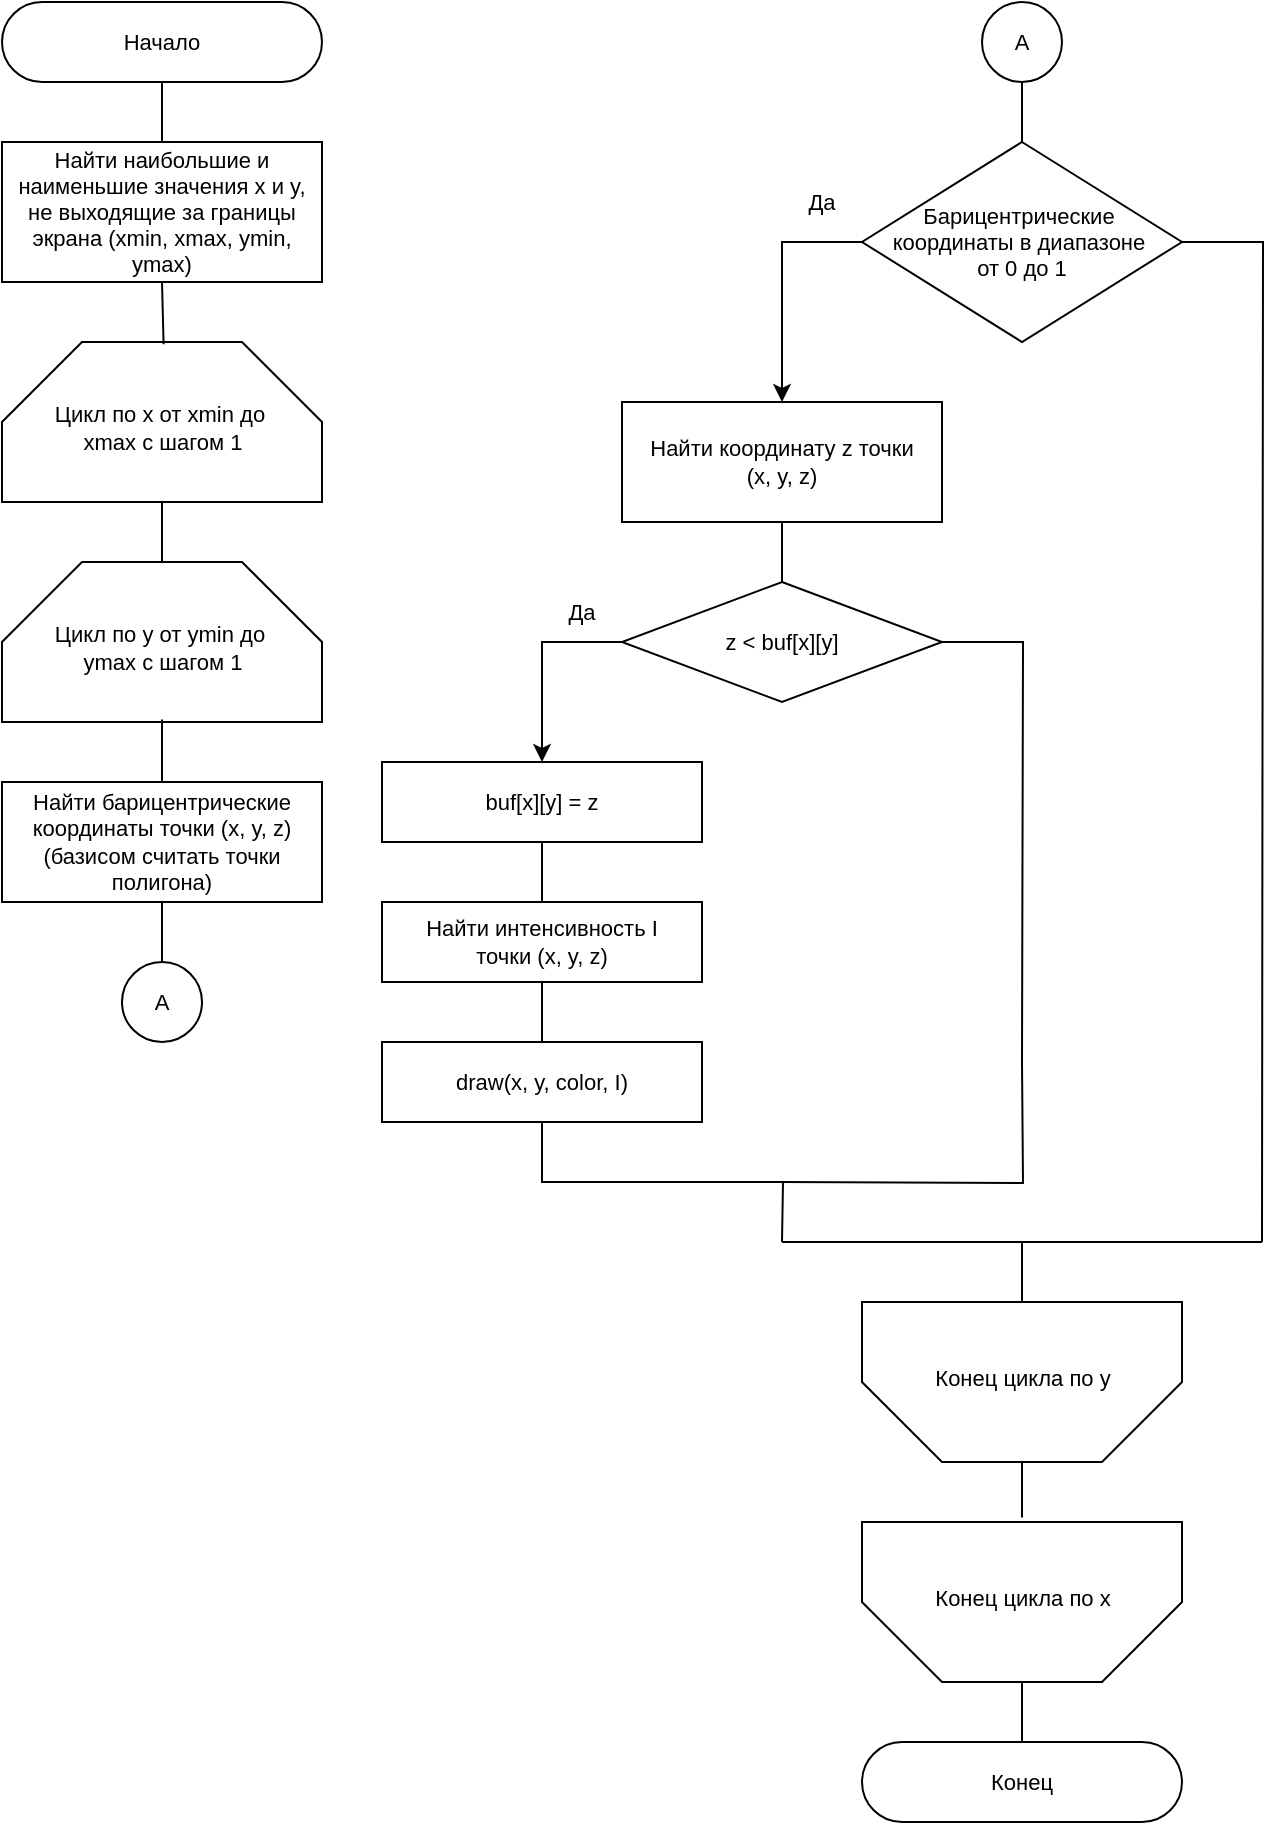 <mxfile version="24.7.17">
  <diagram name="Page-1" id="9HjjmMsiKM4-cmNMrhcg">
    <mxGraphModel dx="1195" dy="698" grid="1" gridSize="10" guides="1" tooltips="1" connect="1" arrows="1" fold="1" page="1" pageScale="1" pageWidth="827" pageHeight="1169" math="0" shadow="0">
      <root>
        <mxCell id="0" />
        <mxCell id="1" parent="0" />
        <mxCell id="T0bCQ4MfTpCTtOg3O5xz-9" style="edgeStyle=orthogonalEdgeStyle;rounded=0;orthogonalLoop=1;jettySize=auto;html=1;exitX=0.5;exitY=1;exitDx=0;exitDy=0;entryX=0.5;entryY=0;entryDx=0;entryDy=0;endArrow=none;endFill=0;" edge="1" parent="1" source="T0bCQ4MfTpCTtOg3O5xz-1" target="T0bCQ4MfTpCTtOg3O5xz-2">
          <mxGeometry relative="1" as="geometry" />
        </mxCell>
        <mxCell id="T0bCQ4MfTpCTtOg3O5xz-1" value="Начало" style="rounded=1;whiteSpace=wrap;html=1;arcSize=50;fontSize=11;" vertex="1" parent="1">
          <mxGeometry x="40" y="60" width="160" height="40" as="geometry" />
        </mxCell>
        <mxCell id="T0bCQ4MfTpCTtOg3O5xz-2" value="Найти наибольшие и наименьшие значения x и y, не выходящие за границы экрана (xmin, xmax, ymin, ymax)" style="rounded=0;whiteSpace=wrap;html=1;fontSize=11;" vertex="1" parent="1">
          <mxGeometry x="40" y="130" width="160" height="70" as="geometry" />
        </mxCell>
        <mxCell id="T0bCQ4MfTpCTtOg3O5xz-7" value="Цикл по x от xmin до&amp;nbsp;&lt;div style=&quot;font-size: 11px;&quot;&gt;xmax&amp;nbsp;&lt;span style=&quot;background-color: initial; font-size: 11px;&quot;&gt;с шагом 1&lt;/span&gt;&lt;/div&gt;" style="verticalLabelPosition=middle;verticalAlign=middle;html=1;shape=mxgraph.basic.polygon;polyCoords=[[0.25,0],[0.75,0],[1,0.25],[1,0.5],[0.69,0.5],[0.25,0.5],[0,0.5],[0,0.25]];polyline=0;labelBackgroundColor=none;labelPosition=center;align=center;spacingTop=-75;spacing=2;fontSize=11;" vertex="1" parent="1">
          <mxGeometry x="40" y="230" width="160" height="160" as="geometry" />
        </mxCell>
        <mxCell id="T0bCQ4MfTpCTtOg3O5xz-8" value="Цикл по y от ymin до&amp;nbsp;&lt;div style=&quot;font-size: 11px;&quot;&gt;ymax&amp;nbsp;&lt;span style=&quot;background-color: initial; font-size: 11px;&quot;&gt;с шагом 1&lt;/span&gt;&lt;/div&gt;" style="verticalLabelPosition=middle;verticalAlign=middle;html=1;shape=mxgraph.basic.polygon;polyCoords=[[0.25,0],[0.75,0],[1,0.25],[1,0.5],[0.69,0.5],[0.25,0.5],[0,0.5],[0,0.25]];polyline=0;labelBackgroundColor=none;labelPosition=center;align=center;spacingTop=-75;spacing=2;fontSize=11;" vertex="1" parent="1">
          <mxGeometry x="40" y="340" width="160" height="160" as="geometry" />
        </mxCell>
        <mxCell id="T0bCQ4MfTpCTtOg3O5xz-10" style="edgeStyle=orthogonalEdgeStyle;shape=connector;rounded=0;orthogonalLoop=1;jettySize=auto;html=1;exitX=0.5;exitY=1;exitDx=0;exitDy=0;entryX=0.505;entryY=0.007;entryDx=0;entryDy=0;entryPerimeter=0;strokeColor=default;align=center;verticalAlign=middle;fontFamily=Helvetica;fontSize=11;fontColor=default;labelBackgroundColor=default;endArrow=none;endFill=0;" edge="1" parent="1" target="T0bCQ4MfTpCTtOg3O5xz-7">
          <mxGeometry relative="1" as="geometry">
            <mxPoint x="120" y="200" as="sourcePoint" />
          </mxGeometry>
        </mxCell>
        <mxCell id="T0bCQ4MfTpCTtOg3O5xz-11" style="edgeStyle=orthogonalEdgeStyle;shape=connector;rounded=0;orthogonalLoop=1;jettySize=auto;html=1;entryX=0.5;entryY=0;entryDx=0;entryDy=0;entryPerimeter=0;strokeColor=default;align=center;verticalAlign=middle;fontFamily=Helvetica;fontSize=11;fontColor=default;labelBackgroundColor=default;endArrow=none;endFill=0;" edge="1" parent="1" target="T0bCQ4MfTpCTtOg3O5xz-8">
          <mxGeometry relative="1" as="geometry">
            <mxPoint x="120" y="310" as="sourcePoint" />
            <mxPoint x="131" y="241" as="targetPoint" />
          </mxGeometry>
        </mxCell>
        <mxCell id="T0bCQ4MfTpCTtOg3O5xz-13" value="Найти барицентрические координаты точки (x, y, z) (базисом считать точки полигона)" style="rounded=0;whiteSpace=wrap;html=1;fontSize=11;" vertex="1" parent="1">
          <mxGeometry x="40" y="450" width="160" height="60" as="geometry" />
        </mxCell>
        <mxCell id="T0bCQ4MfTpCTtOg3O5xz-14" style="edgeStyle=orthogonalEdgeStyle;shape=connector;rounded=0;orthogonalLoop=1;jettySize=auto;html=1;exitX=0.5;exitY=0;exitDx=0;exitDy=0;entryX=0.5;entryY=0.492;entryDx=0;entryDy=0;entryPerimeter=0;strokeColor=default;align=center;verticalAlign=middle;fontFamily=Helvetica;fontSize=11;fontColor=default;labelBackgroundColor=default;endArrow=none;endFill=0;" edge="1" parent="1" source="T0bCQ4MfTpCTtOg3O5xz-13" target="T0bCQ4MfTpCTtOg3O5xz-8">
          <mxGeometry relative="1" as="geometry" />
        </mxCell>
        <mxCell id="T0bCQ4MfTpCTtOg3O5xz-18" style="edgeStyle=orthogonalEdgeStyle;shape=connector;rounded=0;orthogonalLoop=1;jettySize=auto;html=1;exitX=0;exitY=0.5;exitDx=0;exitDy=0;entryX=0.5;entryY=0;entryDx=0;entryDy=0;strokeColor=default;align=center;verticalAlign=middle;fontFamily=Helvetica;fontSize=11;fontColor=default;labelBackgroundColor=default;endArrow=classic;endFill=1;" edge="1" parent="1" source="T0bCQ4MfTpCTtOg3O5xz-15" target="T0bCQ4MfTpCTtOg3O5xz-17">
          <mxGeometry relative="1" as="geometry" />
        </mxCell>
        <mxCell id="T0bCQ4MfTpCTtOg3O5xz-28" style="edgeStyle=orthogonalEdgeStyle;shape=connector;rounded=0;orthogonalLoop=1;jettySize=auto;html=1;exitX=1;exitY=0.5;exitDx=0;exitDy=0;strokeColor=default;align=center;verticalAlign=middle;fontFamily=Helvetica;fontSize=11;fontColor=default;labelBackgroundColor=default;endArrow=none;endFill=0;" edge="1" parent="1" source="T0bCQ4MfTpCTtOg3O5xz-15">
          <mxGeometry relative="1" as="geometry">
            <mxPoint x="670" y="680" as="targetPoint" />
          </mxGeometry>
        </mxCell>
        <mxCell id="T0bCQ4MfTpCTtOg3O5xz-35" style="edgeStyle=orthogonalEdgeStyle;shape=connector;rounded=0;orthogonalLoop=1;jettySize=auto;html=1;exitX=0.5;exitY=0;exitDx=0;exitDy=0;entryX=0.5;entryY=1;entryDx=0;entryDy=0;strokeColor=default;align=center;verticalAlign=middle;fontFamily=Helvetica;fontSize=11;fontColor=default;labelBackgroundColor=default;endArrow=none;endFill=0;" edge="1" parent="1" source="T0bCQ4MfTpCTtOg3O5xz-15" target="T0bCQ4MfTpCTtOg3O5xz-34">
          <mxGeometry relative="1" as="geometry" />
        </mxCell>
        <mxCell id="T0bCQ4MfTpCTtOg3O5xz-15" value="Барицентрические&amp;nbsp;&lt;div&gt;координаты в диапазоне&amp;nbsp;&lt;/div&gt;&lt;div&gt;от 0 до 1&lt;/div&gt;" style="rhombus;whiteSpace=wrap;html=1;fontFamily=Helvetica;fontSize=11;fontColor=default;labelBackgroundColor=none;" vertex="1" parent="1">
          <mxGeometry x="470" y="130" width="160" height="100" as="geometry" />
        </mxCell>
        <mxCell id="T0bCQ4MfTpCTtOg3O5xz-21" style="edgeStyle=orthogonalEdgeStyle;shape=connector;rounded=0;orthogonalLoop=1;jettySize=auto;html=1;exitX=0.5;exitY=1;exitDx=0;exitDy=0;entryX=0.5;entryY=0;entryDx=0;entryDy=0;strokeColor=default;align=center;verticalAlign=middle;fontFamily=Helvetica;fontSize=11;fontColor=default;labelBackgroundColor=default;endArrow=none;endFill=0;" edge="1" parent="1" source="T0bCQ4MfTpCTtOg3O5xz-17" target="T0bCQ4MfTpCTtOg3O5xz-20">
          <mxGeometry relative="1" as="geometry" />
        </mxCell>
        <mxCell id="T0bCQ4MfTpCTtOg3O5xz-17" value="Найти координату z точки&lt;div style=&quot;font-size: 11px;&quot;&gt;(x, y, z)&lt;/div&gt;" style="rounded=0;whiteSpace=wrap;html=1;fontSize=11;" vertex="1" parent="1">
          <mxGeometry x="350" y="260" width="160" height="60" as="geometry" />
        </mxCell>
        <mxCell id="T0bCQ4MfTpCTtOg3O5xz-19" value="Да" style="text;html=1;align=center;verticalAlign=middle;whiteSpace=wrap;rounded=0;fontFamily=Helvetica;fontSize=11;fontColor=default;labelBackgroundColor=default;" vertex="1" parent="1">
          <mxGeometry x="420" y="145" width="60" height="30" as="geometry" />
        </mxCell>
        <mxCell id="T0bCQ4MfTpCTtOg3O5xz-24" style="edgeStyle=orthogonalEdgeStyle;shape=connector;rounded=0;orthogonalLoop=1;jettySize=auto;html=1;exitX=0;exitY=0.5;exitDx=0;exitDy=0;entryX=0.5;entryY=0;entryDx=0;entryDy=0;strokeColor=default;align=center;verticalAlign=middle;fontFamily=Helvetica;fontSize=11;fontColor=default;labelBackgroundColor=default;endArrow=classic;endFill=1;" edge="1" parent="1" source="T0bCQ4MfTpCTtOg3O5xz-20" target="T0bCQ4MfTpCTtOg3O5xz-22">
          <mxGeometry relative="1" as="geometry" />
        </mxCell>
        <mxCell id="T0bCQ4MfTpCTtOg3O5xz-26" style="edgeStyle=orthogonalEdgeStyle;shape=connector;rounded=0;orthogonalLoop=1;jettySize=auto;html=1;exitX=1;exitY=0.5;exitDx=0;exitDy=0;strokeColor=default;align=center;verticalAlign=middle;fontFamily=Helvetica;fontSize=11;fontColor=default;labelBackgroundColor=default;endArrow=none;endFill=0;" edge="1" parent="1" source="T0bCQ4MfTpCTtOg3O5xz-20">
          <mxGeometry relative="1" as="geometry">
            <mxPoint x="550" y="590" as="targetPoint" />
          </mxGeometry>
        </mxCell>
        <mxCell id="T0bCQ4MfTpCTtOg3O5xz-20" value="z &amp;lt; buf[x][y]" style="rhombus;whiteSpace=wrap;html=1;fontFamily=Helvetica;fontSize=11;fontColor=default;labelBackgroundColor=none;" vertex="1" parent="1">
          <mxGeometry x="350" y="350" width="160" height="60" as="geometry" />
        </mxCell>
        <mxCell id="T0bCQ4MfTpCTtOg3O5xz-39" style="edgeStyle=orthogonalEdgeStyle;shape=connector;rounded=0;orthogonalLoop=1;jettySize=auto;html=1;exitX=0.5;exitY=1;exitDx=0;exitDy=0;entryX=0.5;entryY=0;entryDx=0;entryDy=0;strokeColor=default;align=center;verticalAlign=middle;fontFamily=Helvetica;fontSize=11;fontColor=default;labelBackgroundColor=default;endArrow=none;endFill=0;" edge="1" parent="1" source="T0bCQ4MfTpCTtOg3O5xz-22" target="T0bCQ4MfTpCTtOg3O5xz-38">
          <mxGeometry relative="1" as="geometry" />
        </mxCell>
        <mxCell id="T0bCQ4MfTpCTtOg3O5xz-22" value="buf[x][y] = z" style="rounded=0;whiteSpace=wrap;html=1;fontSize=11;" vertex="1" parent="1">
          <mxGeometry x="230" y="440" width="160" height="40" as="geometry" />
        </mxCell>
        <mxCell id="T0bCQ4MfTpCTtOg3O5xz-27" style="edgeStyle=orthogonalEdgeStyle;shape=connector;rounded=0;orthogonalLoop=1;jettySize=auto;html=1;exitX=0.5;exitY=1;exitDx=0;exitDy=0;strokeColor=default;align=center;verticalAlign=middle;fontFamily=Helvetica;fontSize=11;fontColor=default;labelBackgroundColor=default;endArrow=none;endFill=0;" edge="1" parent="1" source="T0bCQ4MfTpCTtOg3O5xz-23">
          <mxGeometry relative="1" as="geometry">
            <mxPoint x="430" y="680" as="targetPoint" />
          </mxGeometry>
        </mxCell>
        <mxCell id="T0bCQ4MfTpCTtOg3O5xz-23" value="draw(x, y, color, I)" style="rounded=0;whiteSpace=wrap;html=1;fontSize=11;" vertex="1" parent="1">
          <mxGeometry x="230" y="580" width="160" height="40" as="geometry" />
        </mxCell>
        <mxCell id="T0bCQ4MfTpCTtOg3O5xz-29" value="" style="endArrow=none;html=1;rounded=0;strokeColor=default;align=center;verticalAlign=middle;fontFamily=Helvetica;fontSize=11;fontColor=default;labelBackgroundColor=default;edgeStyle=orthogonalEdgeStyle;" edge="1" parent="1">
          <mxGeometry width="50" height="50" relative="1" as="geometry">
            <mxPoint x="430" y="650" as="sourcePoint" />
            <mxPoint x="550" y="590" as="targetPoint" />
          </mxGeometry>
        </mxCell>
        <mxCell id="T0bCQ4MfTpCTtOg3O5xz-30" value="" style="endArrow=none;html=1;rounded=0;strokeColor=default;align=center;verticalAlign=middle;fontFamily=Helvetica;fontSize=11;fontColor=default;labelBackgroundColor=default;edgeStyle=orthogonalEdgeStyle;" edge="1" parent="1">
          <mxGeometry width="50" height="50" relative="1" as="geometry">
            <mxPoint x="430" y="680" as="sourcePoint" />
            <mxPoint x="670" y="680" as="targetPoint" />
          </mxGeometry>
        </mxCell>
        <mxCell id="T0bCQ4MfTpCTtOg3O5xz-31" value="Конец" style="rounded=1;whiteSpace=wrap;html=1;arcSize=50;fontSize=11;" vertex="1" parent="1">
          <mxGeometry x="470" y="930" width="160" height="40" as="geometry" />
        </mxCell>
        <mxCell id="T0bCQ4MfTpCTtOg3O5xz-36" style="edgeStyle=orthogonalEdgeStyle;shape=connector;rounded=0;orthogonalLoop=1;jettySize=auto;html=1;exitX=0.5;exitY=0;exitDx=0;exitDy=0;entryX=0.5;entryY=1;entryDx=0;entryDy=0;strokeColor=default;align=center;verticalAlign=middle;fontFamily=Helvetica;fontSize=11;fontColor=default;labelBackgroundColor=default;endArrow=none;endFill=0;" edge="1" parent="1" source="T0bCQ4MfTpCTtOg3O5xz-33" target="T0bCQ4MfTpCTtOg3O5xz-13">
          <mxGeometry relative="1" as="geometry" />
        </mxCell>
        <mxCell id="T0bCQ4MfTpCTtOg3O5xz-33" value="А" style="ellipse;whiteSpace=wrap;html=1;aspect=fixed;fontFamily=Helvetica;fontSize=11;fontColor=default;labelBackgroundColor=default;" vertex="1" parent="1">
          <mxGeometry x="100" y="540" width="40" height="40" as="geometry" />
        </mxCell>
        <mxCell id="T0bCQ4MfTpCTtOg3O5xz-34" value="А" style="ellipse;whiteSpace=wrap;html=1;aspect=fixed;fontFamily=Helvetica;fontSize=11;fontColor=default;labelBackgroundColor=default;" vertex="1" parent="1">
          <mxGeometry x="530" y="60" width="40" height="40" as="geometry" />
        </mxCell>
        <mxCell id="T0bCQ4MfTpCTtOg3O5xz-37" value="Да" style="text;html=1;align=center;verticalAlign=middle;whiteSpace=wrap;rounded=0;fontFamily=Helvetica;fontSize=11;fontColor=default;labelBackgroundColor=default;" vertex="1" parent="1">
          <mxGeometry x="300" y="350" width="60" height="30" as="geometry" />
        </mxCell>
        <mxCell id="T0bCQ4MfTpCTtOg3O5xz-40" style="edgeStyle=orthogonalEdgeStyle;shape=connector;rounded=0;orthogonalLoop=1;jettySize=auto;html=1;exitX=0.5;exitY=1;exitDx=0;exitDy=0;entryX=0.5;entryY=0;entryDx=0;entryDy=0;strokeColor=default;align=center;verticalAlign=middle;fontFamily=Helvetica;fontSize=11;fontColor=default;labelBackgroundColor=default;endArrow=none;endFill=0;" edge="1" parent="1" source="T0bCQ4MfTpCTtOg3O5xz-38" target="T0bCQ4MfTpCTtOg3O5xz-23">
          <mxGeometry relative="1" as="geometry" />
        </mxCell>
        <mxCell id="T0bCQ4MfTpCTtOg3O5xz-38" value="Найти интенсивность I точки&amp;nbsp;&lt;span style=&quot;background-color: initial; font-size: 11px;&quot;&gt;(x, y, z)&lt;/span&gt;" style="rounded=0;whiteSpace=wrap;html=1;fontSize=11;" vertex="1" parent="1">
          <mxGeometry x="230" y="510" width="160" height="40" as="geometry" />
        </mxCell>
        <mxCell id="T0bCQ4MfTpCTtOg3O5xz-42" value="Конец цикла по y" style="verticalLabelPosition=middle;verticalAlign=middle;html=1;shape=mxgraph.basic.polygon;polyCoords=[[0.25,0.5],[0.75,0.5],[1,0.5],[1,0.75],[0.75,1],[0.25,1],[0,0.75],[0,0.5]];polyline=0;fontFamily=Helvetica;fontSize=11;fontColor=default;labelBackgroundColor=default;labelPosition=center;align=center;spacingTop=75;" vertex="1" parent="1">
          <mxGeometry x="470" y="630" width="160" height="160" as="geometry" />
        </mxCell>
        <mxCell id="T0bCQ4MfTpCTtOg3O5xz-43" value="Конец цикла по x" style="verticalLabelPosition=middle;verticalAlign=middle;html=1;shape=mxgraph.basic.polygon;polyCoords=[[0.25,0.5],[0.75,0.5],[1,0.5],[1,0.75],[0.75,1],[0.25,1],[0,0.75],[0,0.5]];polyline=0;fontFamily=Helvetica;fontSize=11;fontColor=default;labelBackgroundColor=default;labelPosition=center;align=center;spacingTop=75;" vertex="1" parent="1">
          <mxGeometry x="470" y="740" width="160" height="160" as="geometry" />
        </mxCell>
        <mxCell id="T0bCQ4MfTpCTtOg3O5xz-44" style="edgeStyle=orthogonalEdgeStyle;shape=connector;rounded=0;orthogonalLoop=1;jettySize=auto;html=1;exitX=0.5;exitY=0;exitDx=0;exitDy=0;entryX=0.5;entryY=1.002;entryDx=0;entryDy=0;entryPerimeter=0;strokeColor=default;align=center;verticalAlign=middle;fontFamily=Helvetica;fontSize=11;fontColor=default;labelBackgroundColor=default;endArrow=none;endFill=0;" edge="1" parent="1" source="T0bCQ4MfTpCTtOg3O5xz-31" target="T0bCQ4MfTpCTtOg3O5xz-43">
          <mxGeometry relative="1" as="geometry" />
        </mxCell>
        <mxCell id="T0bCQ4MfTpCTtOg3O5xz-45" style="edgeStyle=orthogonalEdgeStyle;shape=connector;rounded=0;orthogonalLoop=1;jettySize=auto;html=1;strokeColor=default;align=center;verticalAlign=middle;fontFamily=Helvetica;fontSize=11;fontColor=default;labelBackgroundColor=default;endArrow=none;endFill=0;" edge="1" parent="1">
          <mxGeometry relative="1" as="geometry">
            <mxPoint x="550" y="710" as="sourcePoint" />
            <mxPoint x="550" y="680" as="targetPoint" />
          </mxGeometry>
        </mxCell>
        <mxCell id="T0bCQ4MfTpCTtOg3O5xz-46" style="edgeStyle=orthogonalEdgeStyle;shape=connector;rounded=0;orthogonalLoop=1;jettySize=auto;html=1;strokeColor=default;align=center;verticalAlign=middle;fontFamily=Helvetica;fontSize=11;fontColor=default;labelBackgroundColor=default;endArrow=none;endFill=0;exitX=0.5;exitY=0.486;exitDx=0;exitDy=0;exitPerimeter=0;" edge="1" parent="1" source="T0bCQ4MfTpCTtOg3O5xz-43">
          <mxGeometry relative="1" as="geometry">
            <mxPoint x="560" y="720" as="sourcePoint" />
            <mxPoint x="550" y="790" as="targetPoint" />
          </mxGeometry>
        </mxCell>
      </root>
    </mxGraphModel>
  </diagram>
</mxfile>
